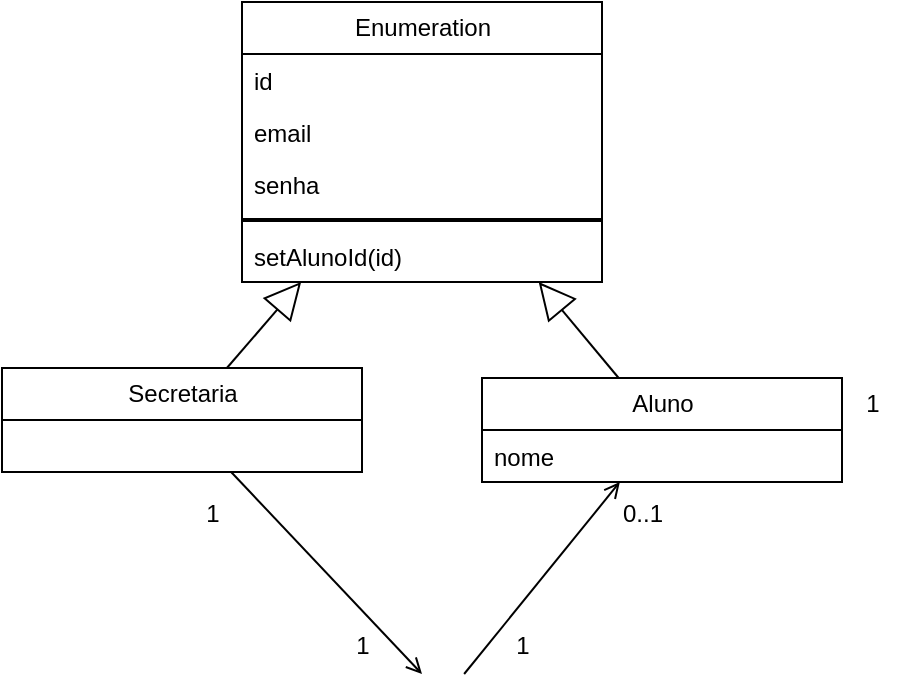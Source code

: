 <mxfile>
    <diagram id="-5VzNmg_aw-t2SurmaG8" name="Page-1">
        <mxGraphModel dx="896" dy="682" grid="1" gridSize="10" guides="1" tooltips="1" connect="1" arrows="1" fold="1" page="1" pageScale="1" pageWidth="1169" pageHeight="1654" math="0" shadow="0">
            <root>
                <mxCell id="0"/>
                <mxCell id="1" parent="0"/>
                <mxCell id="3" value="Enumeration" style="swimlane;fontStyle=0;childLayout=stackLayout;horizontal=1;startSize=26;fillColor=none;horizontalStack=0;resizeParent=1;resizeParentMax=0;resizeLast=0;collapsible=1;marginBottom=0;html=1;" vertex="1" parent="1">
                    <mxGeometry x="215" y="250" width="180" height="140" as="geometry"/>
                </mxCell>
                <mxCell id="4" value="id" style="text;strokeColor=none;fillColor=none;align=left;verticalAlign=top;spacingLeft=4;spacingRight=4;overflow=hidden;rotatable=0;points=[[0,0.5],[1,0.5]];portConstraint=eastwest;whiteSpace=wrap;html=1;" vertex="1" parent="3">
                    <mxGeometry y="26" width="180" height="26" as="geometry"/>
                </mxCell>
                <mxCell id="5" value="email" style="text;strokeColor=none;fillColor=none;align=left;verticalAlign=top;spacingLeft=4;spacingRight=4;overflow=hidden;rotatable=0;points=[[0,0.5],[1,0.5]];portConstraint=eastwest;whiteSpace=wrap;html=1;" vertex="1" parent="3">
                    <mxGeometry y="52" width="180" height="26" as="geometry"/>
                </mxCell>
                <mxCell id="6" value="senha" style="text;strokeColor=none;fillColor=none;align=left;verticalAlign=top;spacingLeft=4;spacingRight=4;overflow=hidden;rotatable=0;points=[[0,0.5],[1,0.5]];portConstraint=eastwest;whiteSpace=wrap;html=1;" vertex="1" parent="3">
                    <mxGeometry y="78" width="180" height="26" as="geometry"/>
                </mxCell>
                <mxCell id="14" value="" style="line;strokeWidth=2;html=1;" vertex="1" parent="3">
                    <mxGeometry y="104" width="180" height="10" as="geometry"/>
                </mxCell>
                <mxCell id="15" value="setAlunoId(id)" style="text;strokeColor=none;fillColor=none;align=left;verticalAlign=top;spacingLeft=4;spacingRight=4;overflow=hidden;rotatable=0;points=[[0,0.5],[1,0.5]];portConstraint=eastwest;whiteSpace=wrap;html=1;" vertex="1" parent="3">
                    <mxGeometry y="114" width="180" height="26" as="geometry"/>
                </mxCell>
                <mxCell id="7" style="edgeStyle=none;html=1;endArrow=block;endFill=0;endSize=16;" edge="1" parent="1" source="8" target="3">
                    <mxGeometry relative="1" as="geometry"/>
                </mxCell>
                <mxCell id="8" value="Aluno" style="swimlane;fontStyle=0;childLayout=stackLayout;horizontal=1;startSize=26;fillColor=none;horizontalStack=0;resizeParent=1;resizeParentMax=0;resizeLast=0;collapsible=1;marginBottom=0;html=1;" vertex="1" parent="1">
                    <mxGeometry x="335" y="438" width="180" height="52" as="geometry"/>
                </mxCell>
                <mxCell id="9" value="nome" style="text;strokeColor=none;fillColor=none;align=left;verticalAlign=top;spacingLeft=4;spacingRight=4;overflow=hidden;rotatable=0;points=[[0,0.5],[1,0.5]];portConstraint=eastwest;whiteSpace=wrap;html=1;" vertex="1" parent="8">
                    <mxGeometry y="26" width="180" height="26" as="geometry"/>
                </mxCell>
                <mxCell id="10" style="edgeStyle=none;html=1;endArrow=open;endFill=0;" edge="1" parent="1" target="8">
                    <mxGeometry relative="1" as="geometry">
                        <mxPoint x="326.081" y="586" as="sourcePoint"/>
                    </mxGeometry>
                </mxCell>
                <mxCell id="11" style="edgeStyle=none;html=1;endArrow=block;endFill=0;startSize=16;endSize=16;" edge="1" parent="1" source="13" target="3">
                    <mxGeometry relative="1" as="geometry">
                        <mxPoint x="308.06" y="332.992" as="targetPoint"/>
                    </mxGeometry>
                </mxCell>
                <mxCell id="12" style="edgeStyle=none;html=1;entryX=0.5;entryY=0;entryDx=0;entryDy=0;endArrow=open;endFill=0;" edge="1" parent="1" source="13">
                    <mxGeometry relative="1" as="geometry">
                        <mxPoint x="305" y="586" as="targetPoint"/>
                    </mxGeometry>
                </mxCell>
                <mxCell id="13" value="Secretaria" style="swimlane;fontStyle=0;childLayout=stackLayout;horizontal=1;startSize=26;fillColor=none;horizontalStack=0;resizeParent=1;resizeParentMax=0;resizeLast=0;collapsible=1;marginBottom=0;html=1;" vertex="1" parent="1">
                    <mxGeometry x="95" y="433" width="180" height="52" as="geometry"/>
                </mxCell>
                <mxCell id="16" value="&lt;font style=&quot;font-size: 12px;&quot;&gt;1&lt;/font&gt;" style="text;html=1;align=center;verticalAlign=middle;resizable=0;points=[];autosize=1;strokeColor=none;fillColor=none;fontSize=25;" vertex="1" parent="1">
                    <mxGeometry x="515" y="425" width="30" height="40" as="geometry"/>
                </mxCell>
                <mxCell id="17" value="&lt;font style=&quot;font-size: 12px;&quot;&gt;1&lt;/font&gt;" style="text;html=1;align=center;verticalAlign=middle;resizable=0;points=[];autosize=1;strokeColor=none;fillColor=none;fontSize=25;" vertex="1" parent="1">
                    <mxGeometry x="185" y="480" width="30" height="40" as="geometry"/>
                </mxCell>
                <mxCell id="18" value="&lt;font style=&quot;font-size: 12px;&quot;&gt;1&lt;/font&gt;" style="text;html=1;align=center;verticalAlign=middle;resizable=0;points=[];autosize=1;strokeColor=none;fillColor=none;fontSize=25;" vertex="1" parent="1">
                    <mxGeometry x="260" y="546" width="30" height="40" as="geometry"/>
                </mxCell>
                <mxCell id="19" value="&lt;font style=&quot;font-size: 12px;&quot;&gt;1&lt;/font&gt;" style="text;html=1;align=center;verticalAlign=middle;resizable=0;points=[];autosize=1;strokeColor=none;fillColor=none;fontSize=25;" vertex="1" parent="1">
                    <mxGeometry x="340" y="546" width="30" height="40" as="geometry"/>
                </mxCell>
                <mxCell id="20" value="&lt;font style=&quot;font-size: 12px;&quot;&gt;0..1&lt;/font&gt;" style="text;html=1;align=center;verticalAlign=middle;resizable=0;points=[];autosize=1;strokeColor=none;fillColor=none;fontSize=25;" vertex="1" parent="1">
                    <mxGeometry x="395" y="480" width="40" height="40" as="geometry"/>
                </mxCell>
            </root>
        </mxGraphModel>
    </diagram>
</mxfile>